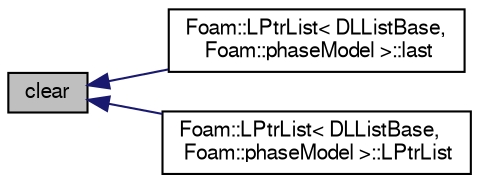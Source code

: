digraph "clear"
{
  bgcolor="transparent";
  edge [fontname="FreeSans",fontsize="10",labelfontname="FreeSans",labelfontsize="10"];
  node [fontname="FreeSans",fontsize="10",shape=record];
  rankdir="LR";
  Node26 [label="clear",height=0.2,width=0.4,color="black", fillcolor="grey75", style="filled", fontcolor="black"];
  Node26 -> Node27 [dir="back",color="midnightblue",fontsize="10",style="solid",fontname="FreeSans"];
  Node27 [label="Foam::LPtrList\< DLListBase,\l Foam::phaseModel \>::last",height=0.2,width=0.4,color="black",URL="$a25778.html#aa966846ddd7f211ac23d71410578ad44",tooltip="Return const access to the last entry added. "];
  Node26 -> Node28 [dir="back",color="midnightblue",fontsize="10",style="solid",fontname="FreeSans"];
  Node28 [label="Foam::LPtrList\< DLListBase,\l Foam::phaseModel \>::LPtrList",height=0.2,width=0.4,color="black",URL="$a25778.html#a2d06c84e1457493853be32c45d048df7",tooltip="Construct from Istream using default Istream constructor class. "];
}
